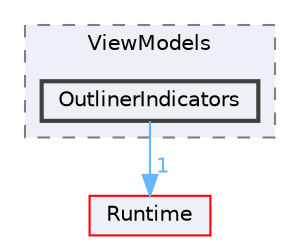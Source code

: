 digraph "OutlinerIndicators"
{
 // INTERACTIVE_SVG=YES
 // LATEX_PDF_SIZE
  bgcolor="transparent";
  edge [fontname=Helvetica,fontsize=10,labelfontname=Helvetica,labelfontsize=10];
  node [fontname=Helvetica,fontsize=10,shape=box,height=0.2,width=0.4];
  compound=true
  subgraph clusterdir_621a315eecc2d41dd87714689261a006 {
    graph [ bgcolor="#edf0f7", pencolor="grey50", label="ViewModels", fontname=Helvetica,fontsize=10 style="filled,dashed", URL="dir_621a315eecc2d41dd87714689261a006.html",tooltip=""]
  dir_0126232cd1724c09bb2cc3d907202d2c [label="OutlinerIndicators", fillcolor="#edf0f7", color="grey25", style="filled,bold", URL="dir_0126232cd1724c09bb2cc3d907202d2c.html",tooltip=""];
  }
  dir_7536b172fbd480bfd146a1b1acd6856b [label="Runtime", fillcolor="#edf0f7", color="red", style="filled", URL="dir_7536b172fbd480bfd146a1b1acd6856b.html",tooltip=""];
  dir_0126232cd1724c09bb2cc3d907202d2c->dir_7536b172fbd480bfd146a1b1acd6856b [headlabel="1", labeldistance=1.5 headhref="dir_000710_000984.html" href="dir_000710_000984.html" color="steelblue1" fontcolor="steelblue1"];
}
